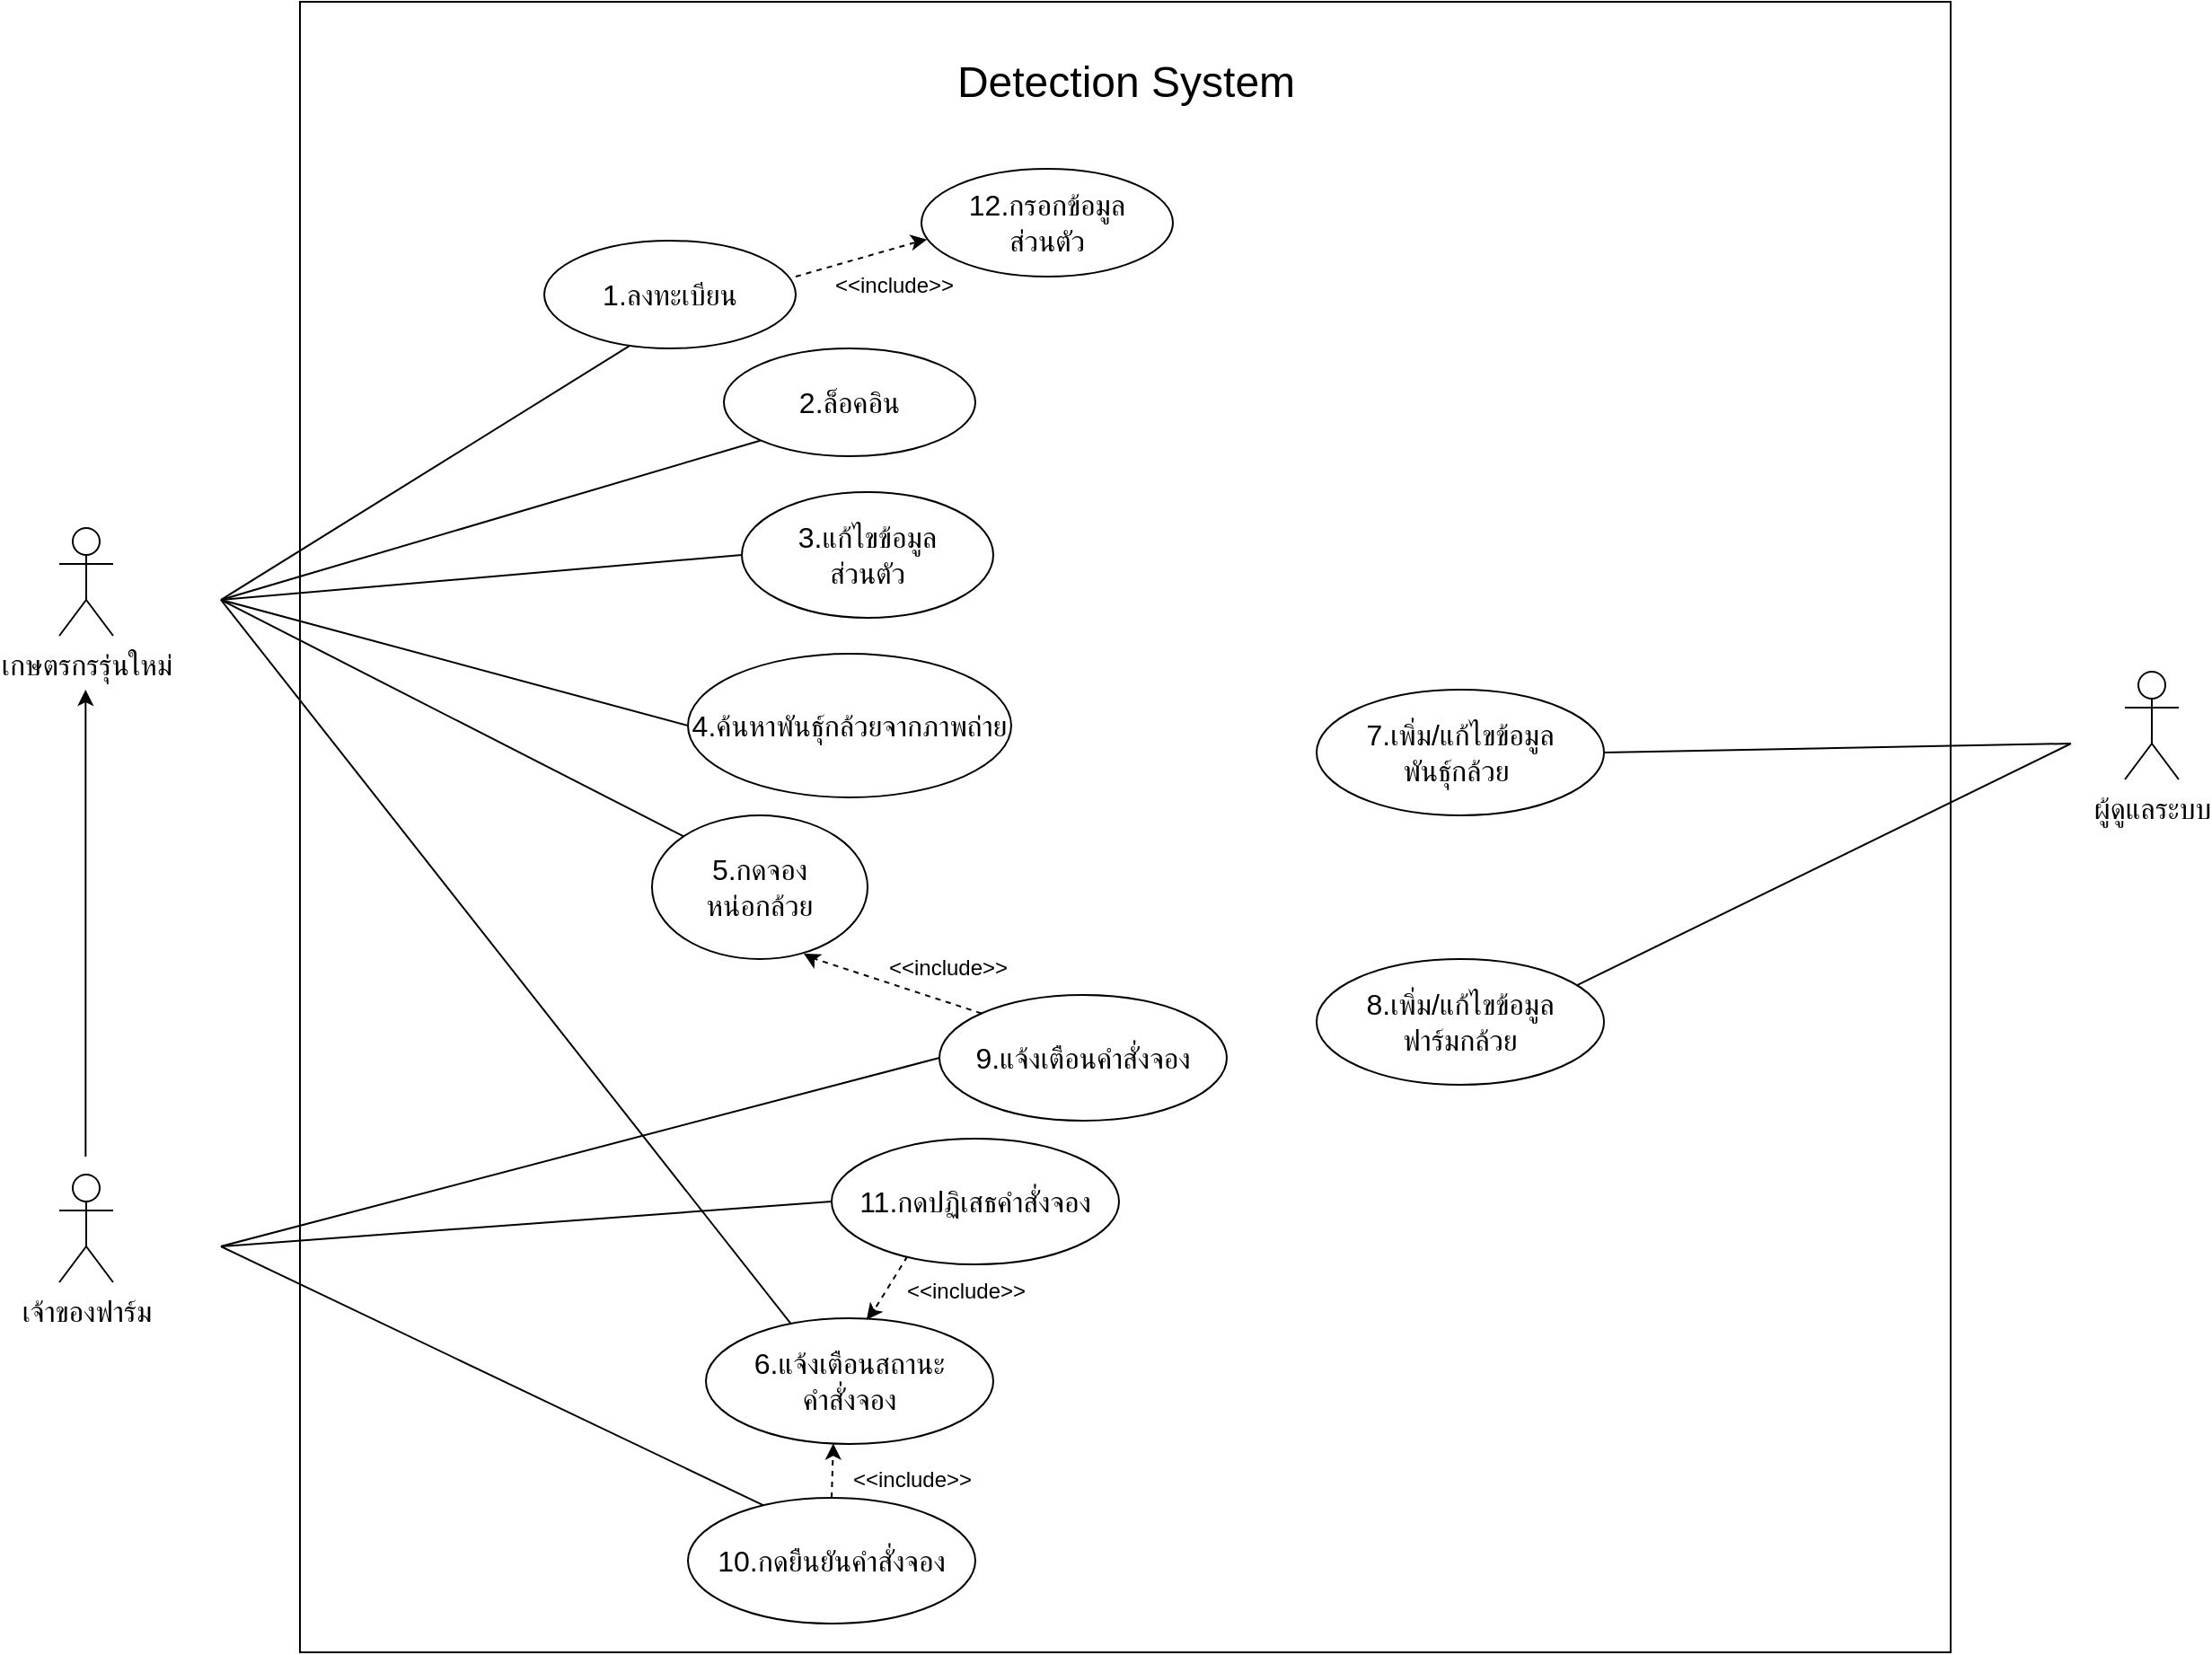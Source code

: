 <mxfile version="26.0.16" pages="2">
  <diagram name="use case" id="EfUelgQ-WWF7R0dLs92K">
    <mxGraphModel dx="1806" dy="1351" grid="0" gridSize="10" guides="1" tooltips="1" connect="1" arrows="1" fold="1" page="0" pageScale="1" pageWidth="1100" pageHeight="850" math="0" shadow="0">
      <root>
        <mxCell id="0" />
        <mxCell id="1" parent="0" />
        <mxCell id="MZ660SzJ1lF7yDFDG1dt-44" value="" style="whiteSpace=wrap;html=1;aspect=fixed;" vertex="1" parent="1">
          <mxGeometry x="44" y="-53" width="919" height="919" as="geometry" />
        </mxCell>
        <mxCell id="MZ660SzJ1lF7yDFDG1dt-1" value="Detection System" style="text;html=1;align=center;verticalAlign=middle;whiteSpace=wrap;rounded=0;fontSize=24;" vertex="1" parent="1">
          <mxGeometry x="398.75" y="-23" width="209.5" height="30" as="geometry" />
        </mxCell>
        <mxCell id="MZ660SzJ1lF7yDFDG1dt-2" value="เกษตรกรรุ่นใหม่" style="shape=umlActor;verticalLabelPosition=bottom;verticalAlign=top;html=1;outlineConnect=0;fontSize=16;strokeColor=#000000;" vertex="1" parent="1">
          <mxGeometry x="-90" y="240" width="30" height="60" as="geometry" />
        </mxCell>
        <mxCell id="MZ660SzJ1lF7yDFDG1dt-4" value="เจ้าของฟาร์ม" style="shape=umlActor;verticalLabelPosition=bottom;verticalAlign=top;html=1;outlineConnect=0;fontSize=16;strokeColor=#000000;" vertex="1" parent="1">
          <mxGeometry x="-90" y="600" width="30" height="60" as="geometry" />
        </mxCell>
        <mxCell id="MZ660SzJ1lF7yDFDG1dt-5" value="ผู้ดูแลระบบ" style="shape=umlActor;verticalLabelPosition=bottom;verticalAlign=top;html=1;outlineConnect=0;fontSize=16;strokeColor=#000000;" vertex="1" parent="1">
          <mxGeometry x="1060" y="320" width="30" height="60" as="geometry" />
        </mxCell>
        <mxCell id="MZ660SzJ1lF7yDFDG1dt-6" value="&lt;font style=&quot;font-size: 16px;&quot;&gt;1.ลงทะเบียน&lt;/font&gt;" style="ellipse;whiteSpace=wrap;html=1;strokeColor=#000000;" vertex="1" parent="1">
          <mxGeometry x="180" y="80" width="140" height="60" as="geometry" />
        </mxCell>
        <mxCell id="MZ660SzJ1lF7yDFDG1dt-7" value="2.ล็อคอิน" style="ellipse;whiteSpace=wrap;html=1;fontSize=16;strokeColor=#000000;" vertex="1" parent="1">
          <mxGeometry x="280" y="140" width="140" height="60" as="geometry" />
        </mxCell>
        <mxCell id="MZ660SzJ1lF7yDFDG1dt-8" value="3.แก้ไขข้อมูล&lt;div&gt;ส่วนตัว&lt;/div&gt;" style="ellipse;whiteSpace=wrap;html=1;fontSize=16;strokeColor=#000000;" vertex="1" parent="1">
          <mxGeometry x="290" y="220" width="140" height="70" as="geometry" />
        </mxCell>
        <mxCell id="MZ660SzJ1lF7yDFDG1dt-9" value="4.ค้นหาพันธุ์กล้วยจากภาพถ่าย" style="ellipse;whiteSpace=wrap;html=1;fontSize=16;strokeColor=#000000;" vertex="1" parent="1">
          <mxGeometry x="260" y="310" width="180" height="80" as="geometry" />
        </mxCell>
        <mxCell id="MZ660SzJ1lF7yDFDG1dt-10" value="&lt;font size=&quot;3&quot;&gt;5.กดจอง&lt;/font&gt;&lt;div&gt;&lt;font size=&quot;3&quot;&gt;หน่อกล้วย&lt;/font&gt;&lt;/div&gt;" style="ellipse;whiteSpace=wrap;html=1;strokeColor=#000000;" vertex="1" parent="1">
          <mxGeometry x="240" y="400" width="120" height="80" as="geometry" />
        </mxCell>
        <mxCell id="MZ660SzJ1lF7yDFDG1dt-11" value="&lt;font size=&quot;3&quot;&gt;6.แจ้งเตือนสถานะ&lt;/font&gt;&lt;div&gt;&lt;font size=&quot;3&quot;&gt;คำสั่งจอง&lt;/font&gt;&lt;/div&gt;" style="ellipse;whiteSpace=wrap;html=1;align=center;verticalAlign=middle;strokeColor=#000000;" vertex="1" parent="1">
          <mxGeometry x="270" y="680" width="160" height="70" as="geometry" />
        </mxCell>
        <mxCell id="MZ660SzJ1lF7yDFDG1dt-12" value="&lt;font size=&quot;3&quot;&gt;7.เพิ่ม/แก้ไขข้อมูล&lt;/font&gt;&lt;div&gt;&lt;font size=&quot;3&quot;&gt;พันธุ์กล้วย&amp;nbsp;&lt;/font&gt;&lt;/div&gt;" style="ellipse;whiteSpace=wrap;html=1;align=center;verticalAlign=middle;strokeColor=#000000;" vertex="1" parent="1">
          <mxGeometry x="610" y="330" width="160" height="70" as="geometry" />
        </mxCell>
        <mxCell id="MZ660SzJ1lF7yDFDG1dt-13" value="&lt;font size=&quot;3&quot;&gt;8.เพิ่ม/แก้ไขข้อมูล&lt;/font&gt;&lt;div&gt;&lt;font size=&quot;3&quot;&gt;ฟาร์มกล้วย&lt;/font&gt;&lt;/div&gt;" style="ellipse;whiteSpace=wrap;html=1;align=center;verticalAlign=middle;strokeColor=#000000;" vertex="1" parent="1">
          <mxGeometry x="610" y="480" width="160" height="70" as="geometry" />
        </mxCell>
        <mxCell id="MZ660SzJ1lF7yDFDG1dt-14" value="&lt;font size=&quot;3&quot;&gt;9.แจ้งเตือนคำสั่งจอง&lt;/font&gt;" style="ellipse;whiteSpace=wrap;html=1;align=center;verticalAlign=middle;strokeColor=#000000;" vertex="1" parent="1">
          <mxGeometry x="400" y="500" width="160" height="70" as="geometry" />
        </mxCell>
        <mxCell id="MZ660SzJ1lF7yDFDG1dt-15" value="&lt;font size=&quot;3&quot;&gt;10.กดยืนยันคำสั่งจอง&lt;/font&gt;" style="ellipse;whiteSpace=wrap;html=1;align=center;verticalAlign=middle;strokeColor=#000000;" vertex="1" parent="1">
          <mxGeometry x="260" y="780" width="160" height="70" as="geometry" />
        </mxCell>
        <mxCell id="MZ660SzJ1lF7yDFDG1dt-16" value="&lt;font size=&quot;3&quot;&gt;11.กดปฏิเสธคำสั่งจอง&lt;/font&gt;" style="ellipse;whiteSpace=wrap;html=1;align=center;verticalAlign=middle;strokeColor=#000000;" vertex="1" parent="1">
          <mxGeometry x="340" y="580" width="160" height="70" as="geometry" />
        </mxCell>
        <mxCell id="MZ660SzJ1lF7yDFDG1dt-17" value="" style="endArrow=none;html=1;rounded=0;entryX=0.339;entryY=0.976;entryDx=0;entryDy=0;entryPerimeter=0;strokeColor=#000000;" edge="1" parent="1" target="MZ660SzJ1lF7yDFDG1dt-6">
          <mxGeometry width="50" height="50" relative="1" as="geometry">
            <mxPoint y="280" as="sourcePoint" />
            <mxPoint x="220" y="230" as="targetPoint" />
          </mxGeometry>
        </mxCell>
        <mxCell id="MZ660SzJ1lF7yDFDG1dt-18" value="" style="endArrow=none;html=1;rounded=0;entryX=0;entryY=1;entryDx=0;entryDy=0;strokeColor=#000000;" edge="1" parent="1" target="MZ660SzJ1lF7yDFDG1dt-7">
          <mxGeometry width="50" height="50" relative="1" as="geometry">
            <mxPoint y="280" as="sourcePoint" />
            <mxPoint x="220" y="230" as="targetPoint" />
          </mxGeometry>
        </mxCell>
        <mxCell id="MZ660SzJ1lF7yDFDG1dt-19" value="" style="endArrow=none;html=1;rounded=0;entryX=0;entryY=0.5;entryDx=0;entryDy=0;strokeColor=#000000;" edge="1" parent="1" target="MZ660SzJ1lF7yDFDG1dt-8">
          <mxGeometry width="50" height="50" relative="1" as="geometry">
            <mxPoint y="280" as="sourcePoint" />
            <mxPoint x="220" y="230" as="targetPoint" />
          </mxGeometry>
        </mxCell>
        <mxCell id="MZ660SzJ1lF7yDFDG1dt-20" value="" style="endArrow=none;html=1;rounded=0;entryX=0;entryY=0.5;entryDx=0;entryDy=0;strokeColor=#000000;" edge="1" parent="1" target="MZ660SzJ1lF7yDFDG1dt-9">
          <mxGeometry width="50" height="50" relative="1" as="geometry">
            <mxPoint y="280" as="sourcePoint" />
            <mxPoint x="220" y="230" as="targetPoint" />
          </mxGeometry>
        </mxCell>
        <mxCell id="MZ660SzJ1lF7yDFDG1dt-21" value="" style="endArrow=none;html=1;rounded=0;entryX=0;entryY=0;entryDx=0;entryDy=0;strokeColor=#000000;" edge="1" parent="1" target="MZ660SzJ1lF7yDFDG1dt-10">
          <mxGeometry width="50" height="50" relative="1" as="geometry">
            <mxPoint y="280" as="sourcePoint" />
            <mxPoint x="220" y="230" as="targetPoint" />
          </mxGeometry>
        </mxCell>
        <mxCell id="MZ660SzJ1lF7yDFDG1dt-22" value="" style="endArrow=none;html=1;rounded=0;exitX=0.297;exitY=0.048;exitDx=0;exitDy=0;exitPerimeter=0;fontColor=#FF3333;strokeColor=#000000;" edge="1" parent="1" source="MZ660SzJ1lF7yDFDG1dt-11">
          <mxGeometry width="50" height="50" relative="1" as="geometry">
            <mxPoint x="277" y="590" as="sourcePoint" />
            <mxPoint y="280" as="targetPoint" />
          </mxGeometry>
        </mxCell>
        <mxCell id="MZ660SzJ1lF7yDFDG1dt-23" value="" style="endArrow=none;dashed=1;html=1;rounded=0;exitX=0;exitY=0;exitDx=0;exitDy=0;strokeColor=#000000;entryX=0.72;entryY=0.981;entryDx=0;entryDy=0;entryPerimeter=0;" edge="1" parent="1" source="MZ660SzJ1lF7yDFDG1dt-14" target="MZ660SzJ1lF7yDFDG1dt-10">
          <mxGeometry width="50" height="50" relative="1" as="geometry">
            <mxPoint x="350" y="510" as="sourcePoint" />
            <mxPoint x="330" y="480" as="targetPoint" />
          </mxGeometry>
        </mxCell>
        <mxCell id="MZ660SzJ1lF7yDFDG1dt-24" value="" style="endArrow=classic;html=1;rounded=0;entryX=0.704;entryY=0.962;entryDx=0;entryDy=0;entryPerimeter=0;strokeColor=#000000;" edge="1" parent="1" target="MZ660SzJ1lF7yDFDG1dt-10">
          <mxGeometry width="50" height="50" relative="1" as="geometry">
            <mxPoint x="330" y="480" as="sourcePoint" />
            <mxPoint x="332.2" y="478.76" as="targetPoint" />
          </mxGeometry>
        </mxCell>
        <mxCell id="MZ660SzJ1lF7yDFDG1dt-25" value="&amp;lt;&amp;lt;include&amp;gt;&amp;gt;" style="text;html=1;align=center;verticalAlign=middle;whiteSpace=wrap;rounded=0;fontColor=light-dark(#000000, #ff7777);strokeColor=none;" vertex="1" parent="1">
          <mxGeometry x="380" y="470" width="50" height="30" as="geometry" />
        </mxCell>
        <mxCell id="MZ660SzJ1lF7yDFDG1dt-26" value="" style="endArrow=none;html=1;rounded=0;fontColor=#FF3333;strokeColor=#000000;entryX=0;entryY=0.5;entryDx=0;entryDy=0;" edge="1" parent="1" target="MZ660SzJ1lF7yDFDG1dt-14">
          <mxGeometry width="50" height="50" relative="1" as="geometry">
            <mxPoint y="640" as="sourcePoint" />
            <mxPoint x="60" y="310" as="targetPoint" />
          </mxGeometry>
        </mxCell>
        <mxCell id="MZ660SzJ1lF7yDFDG1dt-27" value="" style="endArrow=none;html=1;rounded=0;fontColor=#FF3333;strokeColor=#000000;entryX=0;entryY=0.5;entryDx=0;entryDy=0;" edge="1" parent="1" target="MZ660SzJ1lF7yDFDG1dt-16">
          <mxGeometry width="50" height="50" relative="1" as="geometry">
            <mxPoint y="640" as="sourcePoint" />
            <mxPoint x="325" y="555" as="targetPoint" />
          </mxGeometry>
        </mxCell>
        <mxCell id="MZ660SzJ1lF7yDFDG1dt-28" value="" style="endArrow=none;html=1;rounded=0;fontColor=#FF3333;strokeColor=#000000;entryX=0.265;entryY=0.062;entryDx=0;entryDy=0;entryPerimeter=0;" edge="1" parent="1" target="MZ660SzJ1lF7yDFDG1dt-15">
          <mxGeometry width="50" height="50" relative="1" as="geometry">
            <mxPoint y="640" as="sourcePoint" />
            <mxPoint x="223" y="700" as="targetPoint" />
          </mxGeometry>
        </mxCell>
        <mxCell id="MZ660SzJ1lF7yDFDG1dt-30" value="" style="endArrow=none;dashed=1;html=1;rounded=0;strokeColor=#000000;entryX=0.262;entryY=0.942;entryDx=0;entryDy=0;entryPerimeter=0;exitX=0.573;exitY=-0.019;exitDx=0;exitDy=0;exitPerimeter=0;" edge="1" parent="1" source="MZ660SzJ1lF7yDFDG1dt-11" target="MZ660SzJ1lF7yDFDG1dt-16">
          <mxGeometry width="50" height="50" relative="1" as="geometry">
            <mxPoint x="360" y="680" as="sourcePoint" />
            <mxPoint x="380" y="655" as="targetPoint" />
          </mxGeometry>
        </mxCell>
        <mxCell id="MZ660SzJ1lF7yDFDG1dt-31" value="" style="endArrow=classic;html=1;rounded=0;entryX=0.559;entryY=0.012;entryDx=0;entryDy=0;strokeColor=#000000;entryPerimeter=0;" edge="1" parent="1" target="MZ660SzJ1lF7yDFDG1dt-11">
          <mxGeometry width="50" height="50" relative="1" as="geometry">
            <mxPoint x="364" y="675" as="sourcePoint" />
            <mxPoint x="360" y="680.0" as="targetPoint" />
          </mxGeometry>
        </mxCell>
        <mxCell id="MZ660SzJ1lF7yDFDG1dt-32" value="&amp;lt;&amp;lt;include&amp;gt;&amp;gt;" style="text;html=1;align=center;verticalAlign=middle;whiteSpace=wrap;rounded=0;fontColor=light-dark(#000000, #ff7777);strokeColor=none;" vertex="1" parent="1">
          <mxGeometry x="390" y="650" width="50" height="30" as="geometry" />
        </mxCell>
        <mxCell id="MZ660SzJ1lF7yDFDG1dt-33" value="&amp;lt;&amp;lt;include&amp;gt;&amp;gt;" style="text;html=1;align=center;verticalAlign=middle;whiteSpace=wrap;rounded=0;fontColor=light-dark(#000000, #ff7777);strokeColor=none;" vertex="1" parent="1">
          <mxGeometry x="360" y="755" width="50" height="30" as="geometry" />
        </mxCell>
        <mxCell id="MZ660SzJ1lF7yDFDG1dt-34" value="" style="endArrow=none;dashed=1;html=1;rounded=0;strokeColor=#000000;exitX=0.5;exitY=0;exitDx=0;exitDy=0;entryX=0.443;entryY=1.022;entryDx=0;entryDy=0;entryPerimeter=0;" edge="1" parent="1" source="MZ660SzJ1lF7yDFDG1dt-15" target="MZ660SzJ1lF7yDFDG1dt-11">
          <mxGeometry width="50" height="50" relative="1" as="geometry">
            <mxPoint x="240" y="770" as="sourcePoint" />
            <mxPoint x="340" y="760" as="targetPoint" />
          </mxGeometry>
        </mxCell>
        <mxCell id="MZ660SzJ1lF7yDFDG1dt-36" value="" style="endArrow=classic;html=1;rounded=0;entryX=0.443;entryY=0.996;entryDx=0;entryDy=0;entryPerimeter=0;strokeColor=#000000;exitX=0.443;exitY=1.023;exitDx=0;exitDy=0;exitPerimeter=0;" edge="1" parent="1" source="MZ660SzJ1lF7yDFDG1dt-11" target="MZ660SzJ1lF7yDFDG1dt-11">
          <mxGeometry width="50" height="50" relative="1" as="geometry">
            <mxPoint x="341" y="760" as="sourcePoint" />
            <mxPoint x="341.6" y="755.0" as="targetPoint" />
          </mxGeometry>
        </mxCell>
        <mxCell id="MZ660SzJ1lF7yDFDG1dt-37" value="&lt;font size=&quot;3&quot;&gt;12.กรอกข้อมูล&lt;/font&gt;&lt;div&gt;&lt;font size=&quot;3&quot;&gt;ส่วนตัว&lt;/font&gt;&lt;/div&gt;" style="ellipse;whiteSpace=wrap;html=1;strokeColor=#000000;" vertex="1" parent="1">
          <mxGeometry x="390" y="40" width="140" height="60" as="geometry" />
        </mxCell>
        <mxCell id="MZ660SzJ1lF7yDFDG1dt-38" value="&amp;lt;&amp;lt;include&amp;gt;&amp;gt;" style="text;html=1;align=center;verticalAlign=middle;whiteSpace=wrap;rounded=0;fontColor=light-dark(#000000, #ff7777);strokeColor=none;" vertex="1" parent="1">
          <mxGeometry x="350" y="90" width="50" height="30" as="geometry" />
        </mxCell>
        <mxCell id="MZ660SzJ1lF7yDFDG1dt-39" value="" style="endArrow=none;dashed=1;html=1;rounded=0;strokeColor=#000000;entryX=0;entryY=0.667;entryDx=0;entryDy=0;entryPerimeter=0;" edge="1" parent="1" target="MZ660SzJ1lF7yDFDG1dt-37">
          <mxGeometry width="50" height="50" relative="1" as="geometry">
            <mxPoint x="320" y="100" as="sourcePoint" />
            <mxPoint x="340" y="75" as="targetPoint" />
          </mxGeometry>
        </mxCell>
        <mxCell id="MZ660SzJ1lF7yDFDG1dt-40" value="" style="endArrow=classic;html=1;rounded=0;entryX=0.022;entryY=0.657;entryDx=0;entryDy=0;entryPerimeter=0;strokeColor=#000000;" edge="1" parent="1" target="MZ660SzJ1lF7yDFDG1dt-37">
          <mxGeometry width="50" height="50" relative="1" as="geometry">
            <mxPoint x="390" y="80" as="sourcePoint" />
            <mxPoint x="383.5" y="80" as="targetPoint" />
          </mxGeometry>
        </mxCell>
        <mxCell id="MZ660SzJ1lF7yDFDG1dt-41" value="" style="endArrow=none;html=1;rounded=0;strokeColor=#000000;exitX=1;exitY=0.5;exitDx=0;exitDy=0;" edge="1" parent="1" source="MZ660SzJ1lF7yDFDG1dt-12">
          <mxGeometry width="50" height="50" relative="1" as="geometry">
            <mxPoint x="810" y="340" as="sourcePoint" />
            <mxPoint x="1030" y="360" as="targetPoint" />
          </mxGeometry>
        </mxCell>
        <mxCell id="MZ660SzJ1lF7yDFDG1dt-42" value="" style="endArrow=none;html=1;rounded=0;strokeColor=#000000;exitX=0.908;exitY=0.206;exitDx=0;exitDy=0;exitPerimeter=0;" edge="1" parent="1" source="MZ660SzJ1lF7yDFDG1dt-13">
          <mxGeometry width="50" height="50" relative="1" as="geometry">
            <mxPoint x="810" y="348" as="sourcePoint" />
            <mxPoint x="1030" y="360" as="targetPoint" />
          </mxGeometry>
        </mxCell>
        <mxCell id="MZ660SzJ1lF7yDFDG1dt-45" value="" style="endArrow=classic;html=1;rounded=0;strokeColor=#000000;" edge="1" parent="1">
          <mxGeometry width="50" height="50" relative="1" as="geometry">
            <mxPoint x="-75.34" y="590" as="sourcePoint" />
            <mxPoint x="-75.34" y="330" as="targetPoint" />
          </mxGeometry>
        </mxCell>
      </root>
    </mxGraphModel>
  </diagram>
  <diagram id="a-ui2nbqDOsqU2qqR3uz" name="sequence">
    <mxGraphModel dx="1879" dy="459" grid="1" gridSize="10" guides="1" tooltips="1" connect="1" arrows="1" fold="1" page="0" pageScale="1" pageWidth="1100" pageHeight="850" math="0" shadow="0">
      <root>
        <mxCell id="0" />
        <mxCell id="1" parent="0" />
        <mxCell id="gkvkDm9m3RKmhbN9Xe6a-1" value="&lt;font style=&quot;font-size: 16px;&quot;&gt;ลูกค้า&lt;/font&gt;&lt;div&gt;&lt;font style=&quot;font-size: 16px;&quot;&gt;(เกษตรกรรุ่นใหม่&lt;/font&gt;&lt;/div&gt;&lt;div&gt;&lt;font style=&quot;font-size: 16px;&quot;&gt;,เจ้าของฟาร์ม)&lt;/font&gt;&lt;/div&gt;" style="shape=umlActor;verticalLabelPosition=bottom;verticalAlign=top;html=1;outlineConnect=0;" parent="1" vertex="1">
          <mxGeometry x="-1040" y="50" width="30" height="60" as="geometry" />
        </mxCell>
        <mxCell id="gkvkDm9m3RKmhbN9Xe6a-2" value="&lt;font style=&quot;font-size: 16px;&quot;&gt;ผู้ขาย&lt;/font&gt;&lt;div&gt;&lt;font size=&quot;3&quot;&gt;(ฟาร์ม)&lt;/font&gt;&lt;/div&gt;" style="shape=umlActor;verticalLabelPosition=bottom;verticalAlign=top;html=1;outlineConnect=0;" parent="1" vertex="1">
          <mxGeometry x="-901.25" y="50" width="30" height="60" as="geometry" />
        </mxCell>
        <mxCell id="gkvkDm9m3RKmhbN9Xe6a-3" value="" style="ellipse;whiteSpace=wrap;html=1;aspect=fixed;" parent="1" vertex="1">
          <mxGeometry x="-776" y="54" width="40" height="40" as="geometry" />
        </mxCell>
        <mxCell id="gkvkDm9m3RKmhbN9Xe6a-4" value="" style="endArrow=none;html=1;rounded=0;" parent="1" edge="1">
          <mxGeometry width="50" height="50" relative="1" as="geometry">
            <mxPoint x="-806" y="74" as="sourcePoint" />
            <mxPoint x="-776" y="74" as="targetPoint" />
          </mxGeometry>
        </mxCell>
        <mxCell id="gkvkDm9m3RKmhbN9Xe6a-5" value="" style="endArrow=none;html=1;rounded=0;" parent="1" edge="1">
          <mxGeometry width="50" height="50" relative="1" as="geometry">
            <mxPoint x="-806" y="94" as="sourcePoint" />
            <mxPoint x="-806" y="54" as="targetPoint" />
          </mxGeometry>
        </mxCell>
        <mxCell id="gkvkDm9m3RKmhbN9Xe6a-6" value="มุมมองของ&lt;div&gt;ลูกค้า&lt;/div&gt;" style="text;html=1;align=center;verticalAlign=middle;whiteSpace=wrap;rounded=0;fontSize=16;" parent="1" vertex="1">
          <mxGeometry x="-816" y="104" width="100" height="30" as="geometry" />
        </mxCell>
        <mxCell id="qyuZntz8ecga_R2gJnDw-2" value="" style="ellipse;whiteSpace=wrap;html=1;aspect=fixed;" parent="1" vertex="1">
          <mxGeometry x="-532.5" y="54" width="40" height="40" as="geometry" />
        </mxCell>
        <mxCell id="qyuZntz8ecga_R2gJnDw-3" value="" style="endArrow=none;html=1;rounded=0;exitX=0.717;exitY=0.048;exitDx=0;exitDy=0;exitPerimeter=0;" parent="1" source="qyuZntz8ecga_R2gJnDw-2" edge="1">
          <mxGeometry width="50" height="50" relative="1" as="geometry">
            <mxPoint x="-502.5" y="54" as="sourcePoint" />
            <mxPoint x="-497.5" y="54" as="targetPoint" />
          </mxGeometry>
        </mxCell>
        <mxCell id="qyuZntz8ecga_R2gJnDw-4" value="" style="endArrow=none;html=1;rounded=0;entryX=0.716;entryY=0.055;entryDx=0;entryDy=0;entryPerimeter=0;" parent="1" target="qyuZntz8ecga_R2gJnDw-2" edge="1">
          <mxGeometry width="50" height="50" relative="1" as="geometry">
            <mxPoint x="-502.5" y="62" as="sourcePoint" />
            <mxPoint x="-502.5" y="64" as="targetPoint" />
          </mxGeometry>
        </mxCell>
        <mxCell id="qyuZntz8ecga_R2gJnDw-5" value="ระบบการจอง" style="text;html=1;align=center;verticalAlign=middle;whiteSpace=wrap;rounded=0;fontSize=16;" parent="1" vertex="1">
          <mxGeometry x="-560" y="90" width="95" height="34" as="geometry" />
        </mxCell>
        <mxCell id="qyuZntz8ecga_R2gJnDw-6" value="" style="ellipse;whiteSpace=wrap;html=1;aspect=fixed;" parent="1" vertex="1">
          <mxGeometry x="-377.87" y="53.57" width="40" height="40" as="geometry" />
        </mxCell>
        <mxCell id="qyuZntz8ecga_R2gJnDw-7" value="" style="endArrow=none;html=1;rounded=0;" parent="1" edge="1">
          <mxGeometry width="50" height="50" relative="1" as="geometry">
            <mxPoint x="-387.87" y="93.57" as="sourcePoint" />
            <mxPoint x="-327.87" y="93.57" as="targetPoint" />
          </mxGeometry>
        </mxCell>
        <mxCell id="qyuZntz8ecga_R2gJnDw-8" value=": BananaFarm" style="text;html=1;align=center;verticalAlign=middle;whiteSpace=wrap;rounded=0;fontSize=16;" parent="1" vertex="1">
          <mxGeometry x="-431.62" y="90.69" width="147.5" height="30" as="geometry" />
        </mxCell>
        <mxCell id="qyuZntz8ecga_R2gJnDw-13" value="" style="ellipse;whiteSpace=wrap;html=1;aspect=fixed;" parent="1" vertex="1">
          <mxGeometry x="73.75" y="59.31" width="40" height="40" as="geometry" />
        </mxCell>
        <mxCell id="qyuZntz8ecga_R2gJnDw-14" value="" style="endArrow=none;html=1;rounded=0;" parent="1" edge="1">
          <mxGeometry width="50" height="50" relative="1" as="geometry">
            <mxPoint x="63.75" y="99.31" as="sourcePoint" />
            <mxPoint x="123.75" y="99.31" as="targetPoint" />
          </mxGeometry>
        </mxCell>
        <mxCell id="qyuZntz8ecga_R2gJnDw-15" value=": BananaOrder" style="text;html=1;align=center;verticalAlign=middle;whiteSpace=wrap;rounded=0;fontSize=16;" parent="1" vertex="1">
          <mxGeometry x="20" y="100" width="160" height="30" as="geometry" />
        </mxCell>
        <mxCell id="qyuZntz8ecga_R2gJnDw-20" value="" style="rounded=0;whiteSpace=wrap;html=1;fillColor=#72E014;strokeWidth=2;" parent="1" vertex="1">
          <mxGeometry x="-1033.75" y="210" width="17.5" height="340" as="geometry" />
        </mxCell>
        <mxCell id="qyuZntz8ecga_R2gJnDw-21" value="" style="endArrow=none;html=1;rounded=0;strokeColor=light-dark(#e32400, #ededed);entryX=-0.049;entryY=0.063;entryDx=0;entryDy=0;entryPerimeter=0;" parent="1" target="qyuZntz8ecga_R2gJnDw-38" edge="1">
          <mxGeometry width="50" height="50" relative="1" as="geometry">
            <mxPoint x="-1015" y="231" as="sourcePoint" />
            <mxPoint x="-895.562" y="230.001" as="targetPoint" />
          </mxGeometry>
        </mxCell>
        <mxCell id="qyuZntz8ecga_R2gJnDw-33" value="" style="endArrow=none;html=1;rounded=0;strokeColor=#E32400;" parent="1" edge="1">
          <mxGeometry width="50" height="50" relative="1" as="geometry">
            <mxPoint x="-893.14" y="222.2" as="sourcePoint" />
            <mxPoint x="-893.34" y="222" as="targetPoint" />
          </mxGeometry>
        </mxCell>
        <mxCell id="qyuZntz8ecga_R2gJnDw-38" value="" style="rounded=0;whiteSpace=wrap;html=1;fillColor=#72E014;strokeWidth=2;" parent="1" vertex="1">
          <mxGeometry x="-895" y="210" width="17.5" height="331" as="geometry" />
        </mxCell>
        <mxCell id="qyuZntz8ecga_R2gJnDw-39" value="" style="rounded=0;whiteSpace=wrap;html=1;fillColor=#72E014;strokeWidth=2;" parent="1" vertex="1">
          <mxGeometry x="-642.87" y="230" width="17.5" height="110" as="geometry" />
        </mxCell>
        <mxCell id="qyuZntz8ecga_R2gJnDw-46" value="" style="rounded=0;whiteSpace=wrap;html=1;fillColor=#72E014;strokeWidth=2;" parent="1" vertex="1">
          <mxGeometry x="-521.25" y="270" width="17.5" height="70" as="geometry" />
        </mxCell>
        <mxCell id="qyuZntz8ecga_R2gJnDw-47" value="ค้นหาผลผลิต()" style="text;html=1;align=center;verticalAlign=middle;whiteSpace=wrap;rounded=0;fontColor=light-dark(#0061ff, #ededed);fontSize=12;" parent="1" vertex="1">
          <mxGeometry x="-1016.75" y="206" width="121.75" height="30" as="geometry" />
        </mxCell>
        <mxCell id="qyuZntz8ecga_R2gJnDw-55" value="" style="rounded=0;whiteSpace=wrap;html=1;fillColor=#72E014;strokeWidth=2;" parent="1" vertex="1">
          <mxGeometry x="-366.62" y="290" width="17.5" height="50" as="geometry" />
        </mxCell>
        <mxCell id="qyuZntz8ecga_R2gJnDw-60" value="" style="endArrow=none;html=1;rounded=0;strokeColor=#E32400;" parent="1" edge="1">
          <mxGeometry width="50" height="50" relative="1" as="geometry">
            <mxPoint x="-501.36" y="240.7" as="sourcePoint" />
            <mxPoint x="-501.56" y="240.5" as="targetPoint" />
          </mxGeometry>
        </mxCell>
        <mxCell id="qyuZntz8ecga_R2gJnDw-68" value="" style="endArrow=none;html=1;rounded=0;strokeColor=#E32400;" parent="1" edge="1">
          <mxGeometry width="50" height="50" relative="1" as="geometry">
            <mxPoint x="-643.92" y="222.7" as="sourcePoint" />
            <mxPoint x="-644.12" y="222.5" as="targetPoint" />
          </mxGeometry>
        </mxCell>
        <mxCell id="qyuZntz8ecga_R2gJnDw-71" value="รับข้อมูลค้นหา&lt;div&gt;ผลผลิต()&lt;/div&gt;" style="text;html=1;align=center;verticalAlign=middle;whiteSpace=wrap;rounded=0;fontColor=light-dark(#0061ff, #ededed);fontSize=12;" parent="1" vertex="1">
          <mxGeometry x="-757.25" y="241" width="121.75" height="25" as="geometry" />
        </mxCell>
        <mxCell id="qyuZntz8ecga_R2gJnDw-77" value="ค้นหาฟาร์มที่มีผลผลิต()" style="text;html=1;align=center;verticalAlign=middle;whiteSpace=wrap;rounded=0;fontColor=light-dark(#0061ff, #ededed);fontSize=12;" parent="1" vertex="1">
          <mxGeometry x="-499.62" y="266" width="121.75" height="30" as="geometry" />
        </mxCell>
        <mxCell id="qyuZntz8ecga_R2gJnDw-79" value="" style="endArrow=none;html=1;rounded=0;strokeColor=#E32400;" parent="1" edge="1">
          <mxGeometry width="50" height="50" relative="1" as="geometry">
            <mxPoint x="-199.84" y="273.7" as="sourcePoint" />
            <mxPoint x="-200.04" y="273.5" as="targetPoint" />
          </mxGeometry>
        </mxCell>
        <mxCell id="qyuZntz8ecga_R2gJnDw-91" value="display&amp;nbsp;&lt;div&gt;(ชื่อฟาร์มที่มีผลผลิต)&lt;/div&gt;" style="text;html=1;align=center;verticalAlign=middle;whiteSpace=wrap;rounded=0;fontColor=light-dark(#0061ff, #ededed);fontSize=12;" parent="1" vertex="1">
          <mxGeometry x="-506" y="307" width="144.25" height="30" as="geometry" />
        </mxCell>
        <mxCell id="qyuZntz8ecga_R2gJnDw-96" value="" style="endArrow=none;dashed=1;html=1;rounded=0;strokeColor=light-dark(#E32400,#EDEDED);entryX=-0.059;entryY=0.996;entryDx=0;entryDy=0;entryPerimeter=0;exitX=1.05;exitY=0.991;exitDx=0;exitDy=0;exitPerimeter=0;" parent="1" edge="1" target="qyuZntz8ecga_R2gJnDw-55" source="qyuZntz8ecga_R2gJnDw-46">
          <mxGeometry width="50" height="50" relative="1" as="geometry">
            <mxPoint x="-492.5" y="340" as="sourcePoint" />
            <mxPoint x="-374.98" y="340" as="targetPoint" />
          </mxGeometry>
        </mxCell>
        <mxCell id="qyuZntz8ecga_R2gJnDw-102" value="" style="ellipse;whiteSpace=wrap;html=1;aspect=fixed;" parent="1" vertex="1">
          <mxGeometry x="-644.12" y="54" width="40" height="40" as="geometry" />
        </mxCell>
        <mxCell id="qyuZntz8ecga_R2gJnDw-103" value="" style="endArrow=none;html=1;rounded=0;" parent="1" edge="1">
          <mxGeometry width="50" height="50" relative="1" as="geometry">
            <mxPoint x="-674.12" y="74" as="sourcePoint" />
            <mxPoint x="-644.12" y="74" as="targetPoint" />
          </mxGeometry>
        </mxCell>
        <mxCell id="qyuZntz8ecga_R2gJnDw-104" value="" style="endArrow=none;html=1;rounded=0;" parent="1" edge="1">
          <mxGeometry width="50" height="50" relative="1" as="geometry">
            <mxPoint x="-674.12" y="94" as="sourcePoint" />
            <mxPoint x="-674.12" y="54" as="targetPoint" />
          </mxGeometry>
        </mxCell>
        <mxCell id="qyuZntz8ecga_R2gJnDw-105" value="มุมมองของ&lt;div&gt;ผู้ขาย&lt;/div&gt;" style="text;html=1;align=center;verticalAlign=middle;whiteSpace=wrap;rounded=0;fontSize=16;" parent="1" vertex="1">
          <mxGeometry x="-684.12" y="104" width="100" height="30" as="geometry" />
        </mxCell>
        <mxCell id="1W_dFOvXF3WHPuISiNXl-2" value="" style="rounded=0;whiteSpace=wrap;html=1;fillColor=#72E014;strokeWidth=2;" parent="1" vertex="1">
          <mxGeometry x="-774.75" y="230" width="17.5" height="110" as="geometry" />
        </mxCell>
        <mxCell id="1W_dFOvXF3WHPuISiNXl-3" value="" style="endArrow=none;html=1;rounded=0;strokeColor=#E32400;" parent="1" edge="1">
          <mxGeometry width="50" height="50" relative="1" as="geometry">
            <mxPoint x="-776.0" y="222.2" as="sourcePoint" />
            <mxPoint x="-776.2" y="222" as="targetPoint" />
          </mxGeometry>
        </mxCell>
        <mxCell id="1W_dFOvXF3WHPuISiNXl-7" value="" style="endArrow=classic;html=1;rounded=0;strokeColor=#E32400;entryX=-0.053;entryY=0.001;entryDx=0;entryDy=0;entryPerimeter=0;exitX=1.074;exitY=0.361;exitDx=0;exitDy=0;exitPerimeter=0;" parent="1" source="qyuZntz8ecga_R2gJnDw-39" target="qyuZntz8ecga_R2gJnDw-46" edge="1">
          <mxGeometry width="50" height="50" relative="1" as="geometry">
            <mxPoint x="-620" y="270" as="sourcePoint" />
            <mxPoint x="-560" y="269" as="targetPoint" />
          </mxGeometry>
        </mxCell>
        <mxCell id="YthbS3PaDR1tND3FiN4z-1" value="" style="endArrow=classic;html=1;rounded=0;exitX=1.052;exitY=0.063;exitDx=0;exitDy=0;exitPerimeter=0;strokeColor=#E32400;entryX=-0.07;entryY=0.002;entryDx=0;entryDy=0;entryPerimeter=0;" edge="1" parent="1" source="qyuZntz8ecga_R2gJnDw-38" target="1W_dFOvXF3WHPuISiNXl-2">
          <mxGeometry width="50" height="50" relative="1" as="geometry">
            <mxPoint x="-877.5" y="235" as="sourcePoint" />
            <mxPoint x="-790" y="234" as="targetPoint" />
          </mxGeometry>
        </mxCell>
        <mxCell id="YthbS3PaDR1tND3FiN4z-2" value="" style="endArrow=none;html=1;rounded=0;strokeColor=light-dark(#e32400, #ededed);exitX=1.065;exitY=0.364;exitDx=0;exitDy=0;exitPerimeter=0;entryX=-0.061;entryY=0.363;entryDx=0;entryDy=0;entryPerimeter=0;" edge="1" parent="1" source="1W_dFOvXF3WHPuISiNXl-2" target="qyuZntz8ecga_R2gJnDw-39">
          <mxGeometry width="50" height="50" relative="1" as="geometry">
            <mxPoint x="-750" y="270" as="sourcePoint" />
            <mxPoint x="-650" y="270" as="targetPoint" />
          </mxGeometry>
        </mxCell>
        <mxCell id="YthbS3PaDR1tND3FiN4z-3" value="" style="endArrow=classic;html=1;rounded=0;exitX=1.055;exitY=0.291;exitDx=0;exitDy=0;exitPerimeter=0;strokeColor=#E32400;entryX=-0.045;entryY=0.004;entryDx=0;entryDy=0;entryPerimeter=0;" edge="1" parent="1" source="qyuZntz8ecga_R2gJnDw-46" target="qyuZntz8ecga_R2gJnDw-55">
          <mxGeometry width="50" height="50" relative="1" as="geometry">
            <mxPoint x="-490.0" y="290.47" as="sourcePoint" />
            <mxPoint x="-374.09" y="290" as="targetPoint" />
          </mxGeometry>
        </mxCell>
        <mxCell id="YthbS3PaDR1tND3FiN4z-6" value="" style="endArrow=none;html=1;rounded=0;strokeColor=#E32400;" edge="1" parent="1">
          <mxGeometry width="50" height="50" relative="1" as="geometry">
            <mxPoint x="-746.12" y="343.0" as="sourcePoint" />
            <mxPoint x="-746.32" y="343.2" as="targetPoint" />
          </mxGeometry>
        </mxCell>
        <mxCell id="YthbS3PaDR1tND3FiN4z-7" value="" style="endArrow=classic;html=1;rounded=0;strokeColor=#E32400;entryX=1.073;entryY=1.002;entryDx=0;entryDy=0;entryPerimeter=0;" edge="1" parent="1" target="1W_dFOvXF3WHPuISiNXl-2">
          <mxGeometry width="50" height="50" relative="1" as="geometry">
            <mxPoint x="-748" y="340" as="sourcePoint" />
            <mxPoint x="-740" y="330" as="targetPoint" />
          </mxGeometry>
        </mxCell>
        <mxCell id="YthbS3PaDR1tND3FiN4z-8" value="" style="endArrow=none;dashed=1;html=1;rounded=0;strokeColor=light-dark(#E32400,#EDEDED);entryX=-0.049;entryY=0.998;entryDx=0;entryDy=0;exitX=1.05;exitY=1.002;exitDx=0;exitDy=0;exitPerimeter=0;entryPerimeter=0;" edge="1" parent="1" source="qyuZntz8ecga_R2gJnDw-39" target="qyuZntz8ecga_R2gJnDw-46">
          <mxGeometry width="50" height="50" relative="1" as="geometry">
            <mxPoint x="-610" y="340" as="sourcePoint" />
            <mxPoint x="-520" y="340" as="targetPoint" />
          </mxGeometry>
        </mxCell>
        <mxCell id="YthbS3PaDR1tND3FiN4z-9" value="" style="endArrow=none;dashed=1;html=1;rounded=0;strokeColor=light-dark(#E32400,#EDEDED);exitX=1.069;exitY=0.268;exitDx=0;exitDy=0;exitPerimeter=0;entryX=0;entryY=1;entryDx=0;entryDy=0;" edge="1" parent="1" target="qyuZntz8ecga_R2gJnDw-39">
          <mxGeometry width="50" height="50" relative="1" as="geometry">
            <mxPoint x="-750" y="340" as="sourcePoint" />
            <mxPoint x="-660" y="340" as="targetPoint" />
          </mxGeometry>
        </mxCell>
        <mxCell id="YthbS3PaDR1tND3FiN4z-10" value="" style="endArrow=none;html=1;rounded=0;strokeColor=light-dark(#e32400, #ededed);entryX=-0.053;entryY=0.513;entryDx=0;entryDy=0;entryPerimeter=0;" edge="1" parent="1" target="qyuZntz8ecga_R2gJnDw-38">
          <mxGeometry width="50" height="50" relative="1" as="geometry">
            <mxPoint x="-1015.38" y="380" as="sourcePoint" />
            <mxPoint x="-896.38" y="380" as="targetPoint" />
          </mxGeometry>
        </mxCell>
        <mxCell id="YthbS3PaDR1tND3FiN4z-11" value="" style="endArrow=none;html=1;rounded=0;strokeColor=#E32400;" edge="1" parent="1">
          <mxGeometry width="50" height="50" relative="1" as="geometry">
            <mxPoint x="-893.81" y="376.2" as="sourcePoint" />
            <mxPoint x="-894.01" y="376" as="targetPoint" />
          </mxGeometry>
        </mxCell>
        <mxCell id="YthbS3PaDR1tND3FiN4z-12" value="สั่งซื้อผลผลิต()" style="text;html=1;align=center;verticalAlign=middle;whiteSpace=wrap;rounded=0;fontColor=light-dark(#0061ff, #ededed);fontSize=12;" vertex="1" parent="1">
          <mxGeometry x="-1016.25" y="355" width="121.75" height="30" as="geometry" />
        </mxCell>
        <mxCell id="YthbS3PaDR1tND3FiN4z-13" value="" style="endArrow=none;html=1;rounded=0;strokeColor=#E32400;" edge="1" parent="1">
          <mxGeometry width="50" height="50" relative="1" as="geometry">
            <mxPoint x="-776.67" y="376.2" as="sourcePoint" />
            <mxPoint x="-776.87" y="376" as="targetPoint" />
          </mxGeometry>
        </mxCell>
        <mxCell id="YthbS3PaDR1tND3FiN4z-14" value="" style="endArrow=classic;html=1;rounded=0;exitX=1.05;exitY=0.514;exitDx=0;exitDy=0;exitPerimeter=0;strokeColor=#E32400;entryX=-0.07;entryY=0.002;entryDx=0;entryDy=0;entryPerimeter=0;" edge="1" parent="1" source="qyuZntz8ecga_R2gJnDw-38">
          <mxGeometry width="50" height="50" relative="1" as="geometry">
            <mxPoint x="-877.5" y="380" as="sourcePoint" />
            <mxPoint x="-776.5" y="380" as="targetPoint" />
          </mxGeometry>
        </mxCell>
        <mxCell id="YthbS3PaDR1tND3FiN4z-15" value="" style="rounded=0;whiteSpace=wrap;html=1;fillColor=#72E014;strokeWidth=2;" vertex="1" parent="1">
          <mxGeometry x="-776" y="380" width="17.5" height="110" as="geometry" />
        </mxCell>
      </root>
    </mxGraphModel>
  </diagram>
</mxfile>
